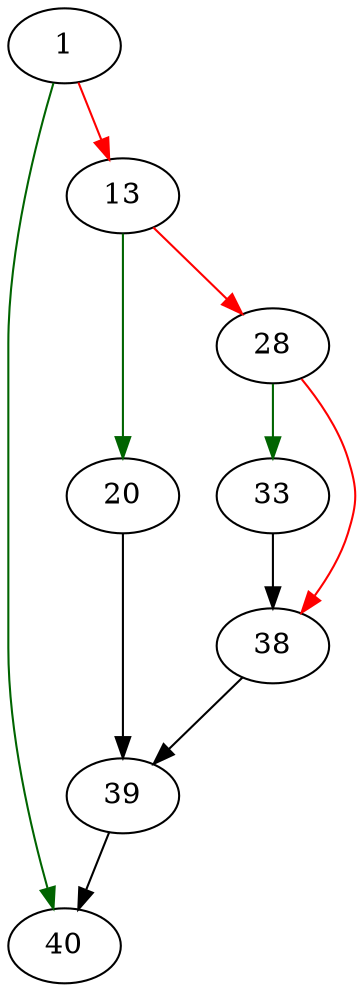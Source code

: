 strict digraph "sqlite3ReadSchema" {
	// Node definitions.
	1 [entry=true];
	40;
	13;
	20;
	28;
	39;
	33;
	38;

	// Edge definitions.
	1 -> 40 [
		color=darkgreen
		cond=true
	];
	1 -> 13 [
		color=red
		cond=false
	];
	13 -> 20 [
		color=darkgreen
		cond=true
	];
	13 -> 28 [
		color=red
		cond=false
	];
	20 -> 39;
	28 -> 33 [
		color=darkgreen
		cond=true
	];
	28 -> 38 [
		color=red
		cond=false
	];
	39 -> 40;
	33 -> 38;
	38 -> 39;
}